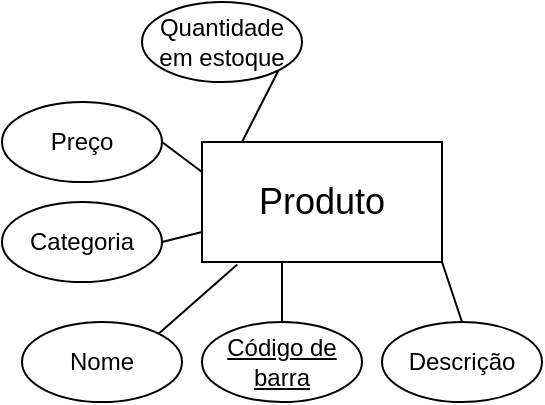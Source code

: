 <mxfile version="21.7.4" type="github">
  <diagram id="R2lEEEUBdFMjLlhIrx00" name="Page-1">
    <mxGraphModel dx="1900" dy="1642" grid="1" gridSize="10" guides="1" tooltips="1" connect="1" arrows="1" fold="1" page="1" pageScale="1" pageWidth="850" pageHeight="1100" math="0" shadow="0" extFonts="Permanent Marker^https://fonts.googleapis.com/css?family=Permanent+Marker">
      <root>
        <mxCell id="0" />
        <mxCell id="1" parent="0" />
        <mxCell id="u0Waulj6cbrL7kYw__7z-2" value="&lt;font style=&quot;font-size: 18px;&quot;&gt;Produto&lt;/font&gt;" style="rounded=0;whiteSpace=wrap;html=1;" vertex="1" parent="1">
          <mxGeometry x="40" y="40" width="120" height="60" as="geometry" />
        </mxCell>
        <mxCell id="u0Waulj6cbrL7kYw__7z-3" value="&lt;span style=&quot;font-weight: normal;&quot;&gt;Nome&lt;/span&gt;" style="ellipse;whiteSpace=wrap;html=1;fontStyle=1" vertex="1" parent="1">
          <mxGeometry x="-50" y="130" width="80" height="40" as="geometry" />
        </mxCell>
        <mxCell id="u0Waulj6cbrL7kYw__7z-4" value="&lt;u&gt;Código de barra&lt;/u&gt;" style="ellipse;whiteSpace=wrap;html=1;" vertex="1" parent="1">
          <mxGeometry x="40" y="130" width="80" height="40" as="geometry" />
        </mxCell>
        <mxCell id="u0Waulj6cbrL7kYw__7z-5" value="Descrição" style="ellipse;whiteSpace=wrap;html=1;" vertex="1" parent="1">
          <mxGeometry x="130" y="130" width="80" height="40" as="geometry" />
        </mxCell>
        <mxCell id="u0Waulj6cbrL7kYw__7z-6" value="&lt;span style=&quot;font-weight: normal;&quot;&gt;Categoria&lt;/span&gt;" style="ellipse;whiteSpace=wrap;html=1;fontStyle=1" vertex="1" parent="1">
          <mxGeometry x="-60" y="70" width="80" height="40" as="geometry" />
        </mxCell>
        <mxCell id="u0Waulj6cbrL7kYw__7z-7" value="&lt;span style=&quot;font-weight: normal;&quot;&gt;Preço&lt;/span&gt;" style="ellipse;whiteSpace=wrap;html=1;fontStyle=1" vertex="1" parent="1">
          <mxGeometry x="-60" y="20" width="80" height="40" as="geometry" />
        </mxCell>
        <mxCell id="u0Waulj6cbrL7kYw__7z-8" value="&lt;span style=&quot;font-weight: normal;&quot;&gt;Quantidade em estoque&lt;/span&gt;" style="ellipse;whiteSpace=wrap;html=1;fontStyle=1" vertex="1" parent="1">
          <mxGeometry x="10" y="-30" width="80" height="40" as="geometry" />
        </mxCell>
        <mxCell id="u0Waulj6cbrL7kYw__7z-9" value="" style="endArrow=none;html=1;rounded=0;entryX=1;entryY=1;entryDx=0;entryDy=0;" edge="1" parent="1" target="u0Waulj6cbrL7kYw__7z-2">
          <mxGeometry width="50" height="50" relative="1" as="geometry">
            <mxPoint x="170" y="130" as="sourcePoint" />
            <mxPoint x="220" y="80" as="targetPoint" />
          </mxGeometry>
        </mxCell>
        <mxCell id="u0Waulj6cbrL7kYw__7z-10" value="" style="endArrow=none;html=1;rounded=0;exitX=0.5;exitY=0;exitDx=0;exitDy=0;" edge="1" parent="1" source="u0Waulj6cbrL7kYw__7z-4">
          <mxGeometry width="50" height="50" relative="1" as="geometry">
            <mxPoint x="180" y="140" as="sourcePoint" />
            <mxPoint x="80" y="100" as="targetPoint" />
          </mxGeometry>
        </mxCell>
        <mxCell id="u0Waulj6cbrL7kYw__7z-11" value="" style="endArrow=none;html=1;rounded=0;exitX=1;exitY=0;exitDx=0;exitDy=0;entryX=0.147;entryY=1.02;entryDx=0;entryDy=0;entryPerimeter=0;" edge="1" parent="1" source="u0Waulj6cbrL7kYw__7z-3" target="u0Waulj6cbrL7kYw__7z-2">
          <mxGeometry width="50" height="50" relative="1" as="geometry">
            <mxPoint x="90" y="140" as="sourcePoint" />
            <mxPoint x="90" y="110" as="targetPoint" />
          </mxGeometry>
        </mxCell>
        <mxCell id="u0Waulj6cbrL7kYw__7z-12" value="" style="endArrow=none;html=1;rounded=0;exitX=1;exitY=0.5;exitDx=0;exitDy=0;entryX=0;entryY=0.75;entryDx=0;entryDy=0;" edge="1" parent="1" source="u0Waulj6cbrL7kYw__7z-6" target="u0Waulj6cbrL7kYw__7z-2">
          <mxGeometry width="50" height="50" relative="1" as="geometry">
            <mxPoint x="28" y="146" as="sourcePoint" />
            <mxPoint x="68" y="111" as="targetPoint" />
          </mxGeometry>
        </mxCell>
        <mxCell id="u0Waulj6cbrL7kYw__7z-13" value="" style="endArrow=none;html=1;rounded=0;entryX=0;entryY=0.25;entryDx=0;entryDy=0;exitX=1;exitY=0.5;exitDx=0;exitDy=0;" edge="1" parent="1" source="u0Waulj6cbrL7kYw__7z-7" target="u0Waulj6cbrL7kYw__7z-2">
          <mxGeometry width="50" height="50" relative="1" as="geometry">
            <mxPoint x="30" y="80" as="sourcePoint" />
            <mxPoint x="50" y="95" as="targetPoint" />
          </mxGeometry>
        </mxCell>
        <mxCell id="u0Waulj6cbrL7kYw__7z-14" value="" style="endArrow=none;html=1;rounded=0;entryX=1;entryY=1;entryDx=0;entryDy=0;" edge="1" parent="1" target="u0Waulj6cbrL7kYw__7z-8">
          <mxGeometry width="50" height="50" relative="1" as="geometry">
            <mxPoint x="60" y="40" as="sourcePoint" />
            <mxPoint x="110" y="-10" as="targetPoint" />
            <Array as="points" />
          </mxGeometry>
        </mxCell>
      </root>
    </mxGraphModel>
  </diagram>
</mxfile>
